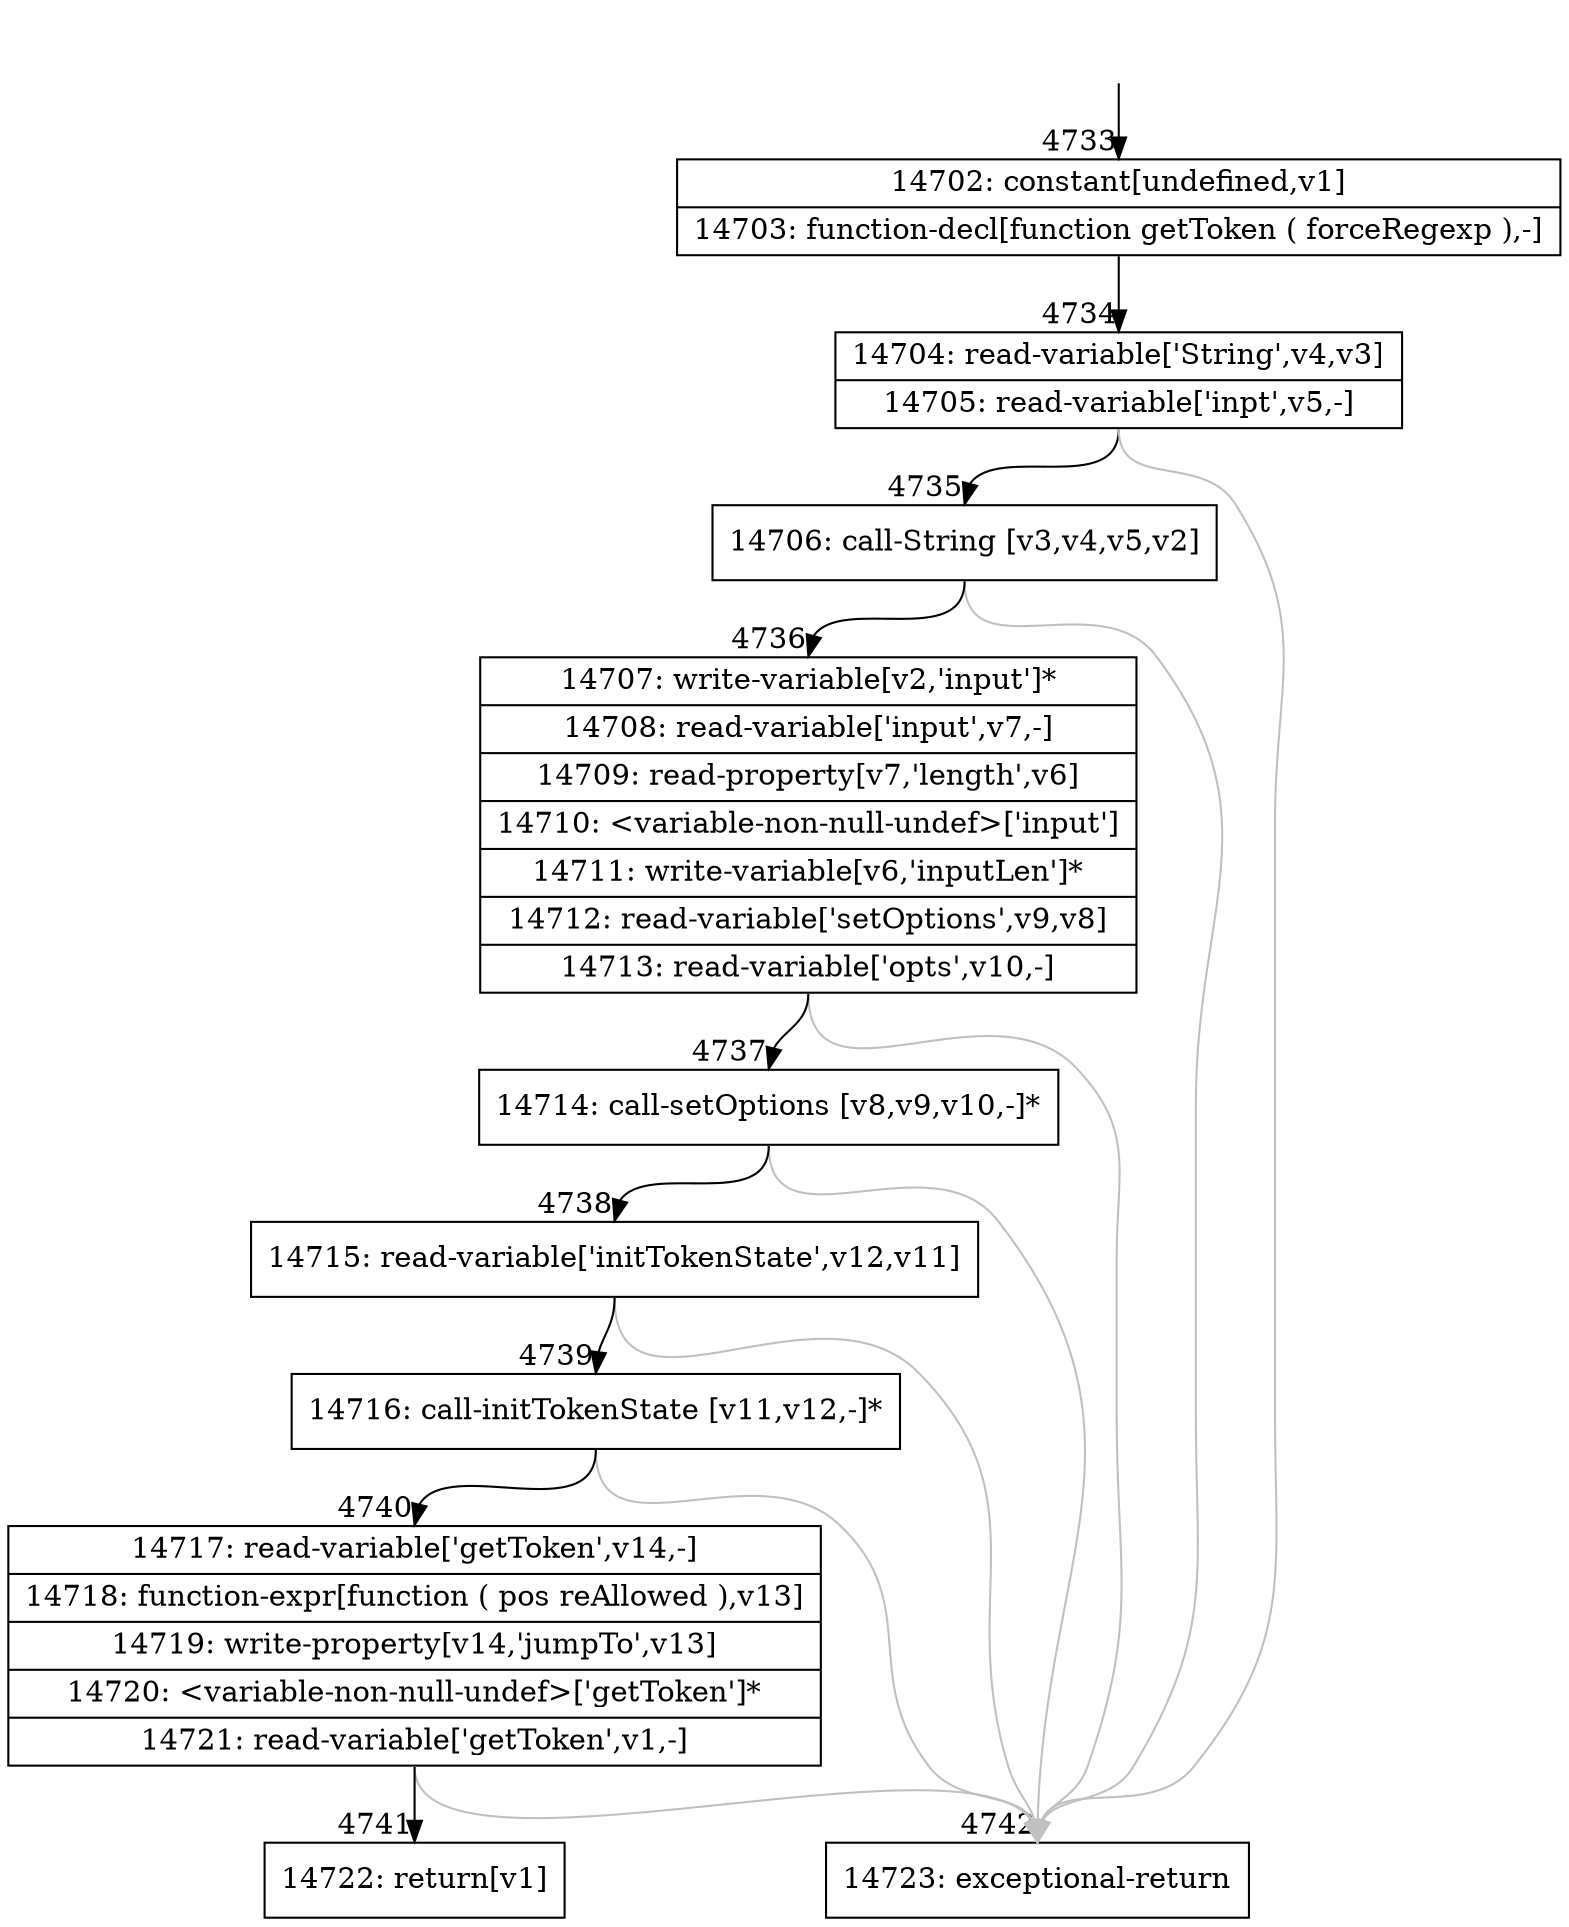digraph {
rankdir="TD"
BB_entry290[shape=none,label=""];
BB_entry290 -> BB4733 [tailport=s, headport=n, headlabel="    4733"]
BB4733 [shape=record label="{14702: constant[undefined,v1]|14703: function-decl[function getToken ( forceRegexp ),-]}" ] 
BB4733 -> BB4734 [tailport=s, headport=n, headlabel="      4734"]
BB4734 [shape=record label="{14704: read-variable['String',v4,v3]|14705: read-variable['inpt',v5,-]}" ] 
BB4734 -> BB4735 [tailport=s, headport=n, headlabel="      4735"]
BB4734 -> BB4742 [tailport=s, headport=n, color=gray, headlabel="      4742"]
BB4735 [shape=record label="{14706: call-String [v3,v4,v5,v2]}" ] 
BB4735 -> BB4736 [tailport=s, headport=n, headlabel="      4736"]
BB4735 -> BB4742 [tailport=s, headport=n, color=gray]
BB4736 [shape=record label="{14707: write-variable[v2,'input']*|14708: read-variable['input',v7,-]|14709: read-property[v7,'length',v6]|14710: \<variable-non-null-undef\>['input']|14711: write-variable[v6,'inputLen']*|14712: read-variable['setOptions',v9,v8]|14713: read-variable['opts',v10,-]}" ] 
BB4736 -> BB4737 [tailport=s, headport=n, headlabel="      4737"]
BB4736 -> BB4742 [tailport=s, headport=n, color=gray]
BB4737 [shape=record label="{14714: call-setOptions [v8,v9,v10,-]*}" ] 
BB4737 -> BB4738 [tailport=s, headport=n, headlabel="      4738"]
BB4737 -> BB4742 [tailport=s, headport=n, color=gray]
BB4738 [shape=record label="{14715: read-variable['initTokenState',v12,v11]}" ] 
BB4738 -> BB4739 [tailport=s, headport=n, headlabel="      4739"]
BB4738 -> BB4742 [tailport=s, headport=n, color=gray]
BB4739 [shape=record label="{14716: call-initTokenState [v11,v12,-]*}" ] 
BB4739 -> BB4740 [tailport=s, headport=n, headlabel="      4740"]
BB4739 -> BB4742 [tailport=s, headport=n, color=gray]
BB4740 [shape=record label="{14717: read-variable['getToken',v14,-]|14718: function-expr[function ( pos reAllowed ),v13]|14719: write-property[v14,'jumpTo',v13]|14720: \<variable-non-null-undef\>['getToken']*|14721: read-variable['getToken',v1,-]}" ] 
BB4740 -> BB4741 [tailport=s, headport=n, headlabel="      4741"]
BB4740 -> BB4742 [tailport=s, headport=n, color=gray]
BB4741 [shape=record label="{14722: return[v1]}" ] 
BB4742 [shape=record label="{14723: exceptional-return}" ] 
//#$~ 4776
}

